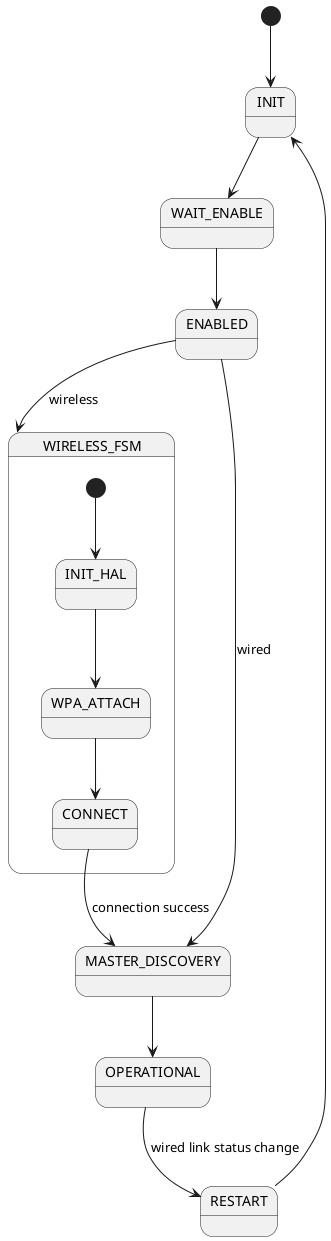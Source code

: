 @startuml backahul_manager_fsm

[*] --> INIT
INIT --> WAIT_ENABLE
WAIT_ENABLE --> ENABLED
ENABLED --> MASTER_DISCOVERY : wired
ENABLED --> WIRELESS_FSM : wireless
state WIRELESS_FSM {
    [*] --> INIT_HAL
    INIT_HAL --> WPA_ATTACH
    WPA_ATTACH --> CONNECT
    CONNECT --> MASTER_DISCOVERY : connection success
}
MASTER_DISCOVERY --> OPERATIONAL
OPERATIONAL --> RESTART : wired link status change
RESTART --> INIT

@enduml

@startuml dynamic_backhaul_switch

box "controller" #LightSlateGray
participant controller
end box

box "prplmesh agent" #LightBlue
participant backhaul_manager
participant radio_agent
end box

box "platoform"
participant hostapd
participant supplicant
end box

== platform init ==
hostapd <- : start disabled (static channel)
activate hostapd
deactivate hostapd
supplicant <- : start (no network config)
activate supplicant
deactivate supplicant

== init ==
...
== operational ==
controller -> backhaul_manager : switch_backhaul(backhaul)
activate backhaul_manager
backhaul_manager -> backhaul_manager : restart
note left
m_preferred_backhaul = backhaul
end note
backhaul_manager -> supplicant : tear down
note right
disable all supplicants
disable wired interface
end note
backhaul_manager -> radio_agent: disconnect
deactivate backhaul_manager
activate radio_agent
radio_agent -> radio_agent : restart
radio_agent -> hostapd : tear down
deactivate radio_agent
== init ==
...
backhaul_manager -> controller : autoconfig search
alt wireless backhaul
activate backhaul_manager
backhaul_manager -> supplicant : attach(m_preferred_backhaul)
backhaul_manager -> supplicant : connect
end
backhaul_manager -> backhaul_manager : enable_interface(m_preferred_backhaul)
controller -> backhaul_manager : autoconfig search response
deactivate backhaul_manager
activate radio_agent
radio_agent -> controller : autoconfig M1
radio_agent <- controller : autoconfig M2
radio_agent -> hostapd : set credentials
deactivate radio_agent
...
== operational ==
...

@enduml